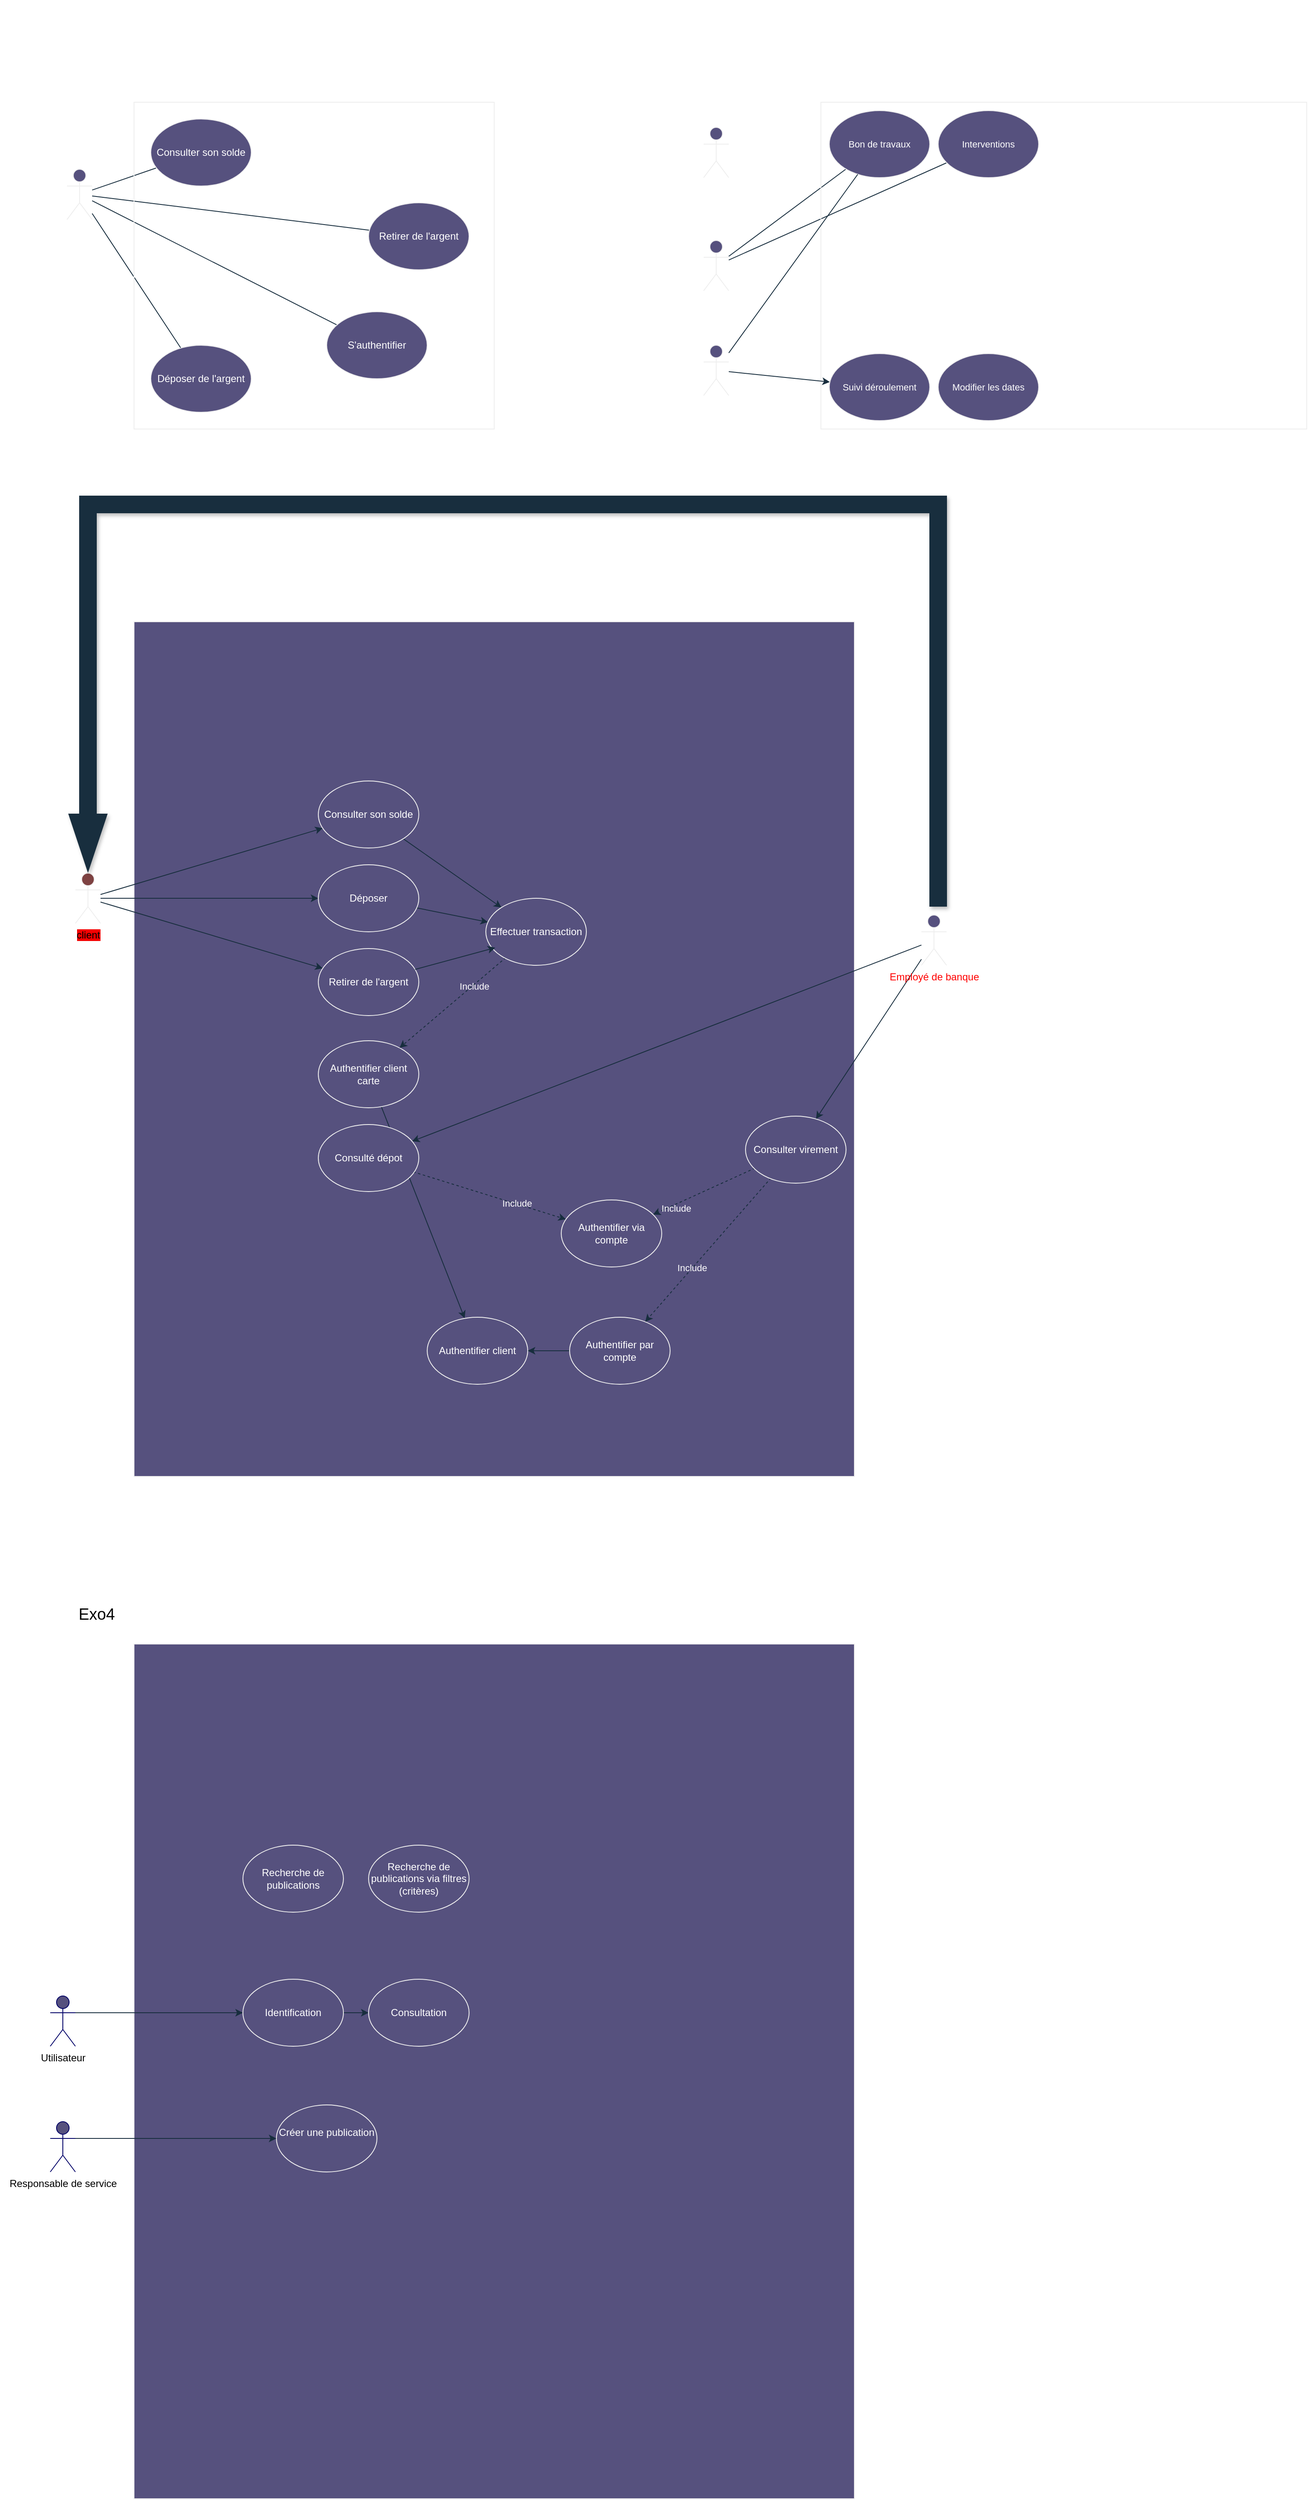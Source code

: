 <mxfile version="24.7.16">
  <diagram name="Page-1" id="Tft7WOYaL25BBJH_i-46">
    <mxGraphModel dx="1206" dy="969" grid="1" gridSize="10" guides="1" tooltips="1" connect="1" arrows="1" fold="1" page="1" pageScale="1" pageWidth="2339" pageHeight="3300" math="0" shadow="0">
      <root>
        <mxCell id="0" />
        <mxCell id="1" parent="0" />
        <mxCell id="T717MSUHJymw_E_uzrL_-11" style="rounded=0;orthogonalLoop=1;jettySize=auto;html=1;endArrow=none;endFill=0;labelBackgroundColor=none;strokeColor=#182E3E;fontColor=default;" parent="1" source="T717MSUHJymw_E_uzrL_-1" target="T717MSUHJymw_E_uzrL_-8" edge="1">
          <mxGeometry relative="1" as="geometry" />
        </mxCell>
        <mxCell id="T717MSUHJymw_E_uzrL_-12" style="shape=connector;rounded=0;orthogonalLoop=1;jettySize=auto;html=1;strokeColor=#182E3E;align=center;verticalAlign=middle;fontFamily=Helvetica;fontSize=11;fontColor=default;labelBackgroundColor=none;endArrow=none;endFill=0;" parent="1" source="T717MSUHJymw_E_uzrL_-1" target="T717MSUHJymw_E_uzrL_-7" edge="1">
          <mxGeometry relative="1" as="geometry" />
        </mxCell>
        <mxCell id="T717MSUHJymw_E_uzrL_-13" style="edgeStyle=none;shape=connector;rounded=0;orthogonalLoop=1;jettySize=auto;html=1;strokeColor=#182E3E;align=center;verticalAlign=middle;fontFamily=Helvetica;fontSize=11;fontColor=default;labelBackgroundColor=none;endArrow=none;endFill=0;" parent="1" source="T717MSUHJymw_E_uzrL_-1" target="T717MSUHJymw_E_uzrL_-9" edge="1">
          <mxGeometry relative="1" as="geometry" />
        </mxCell>
        <mxCell id="T717MSUHJymw_E_uzrL_-23" style="edgeStyle=none;shape=connector;rounded=0;orthogonalLoop=1;jettySize=auto;html=1;strokeColor=#182E3E;align=center;verticalAlign=middle;fontFamily=Helvetica;fontSize=11;fontColor=default;labelBackgroundColor=none;endArrow=none;endFill=0;" parent="1" source="T717MSUHJymw_E_uzrL_-1" target="T717MSUHJymw_E_uzrL_-22" edge="1">
          <mxGeometry relative="1" as="geometry" />
        </mxCell>
        <mxCell id="T717MSUHJymw_E_uzrL_-1" value="client" style="shape=umlActor;verticalLabelPosition=bottom;verticalAlign=top;html=1;outlineConnect=0;labelBackgroundColor=none;fillColor=#56517E;strokeColor=#EEEEEE;fontColor=#FFFFFF;" parent="1" vertex="1">
          <mxGeometry x="90" y="280" width="30" height="60" as="geometry" />
        </mxCell>
        <mxCell id="T717MSUHJymw_E_uzrL_-4" value="DAB&lt;div&gt;&lt;br&gt;&lt;/div&gt;" style="rounded=0;whiteSpace=wrap;html=1;fillColor=none;labelBackgroundColor=none;strokeColor=#EEEEEE;fontColor=#FFFFFF;" parent="1" vertex="1">
          <mxGeometry x="170" y="200" width="430" height="390" as="geometry" />
        </mxCell>
        <mxCell id="T717MSUHJymw_E_uzrL_-7" value="Retirer de l&#39;argent" style="ellipse;whiteSpace=wrap;html=1;labelBackgroundColor=none;fillColor=#56517E;strokeColor=#EEEEEE;fontColor=#FFFFFF;" parent="1" vertex="1">
          <mxGeometry x="450" y="320" width="120" height="80" as="geometry" />
        </mxCell>
        <mxCell id="T717MSUHJymw_E_uzrL_-8" value="Consulter son solde" style="ellipse;whiteSpace=wrap;html=1;labelBackgroundColor=none;fillColor=#56517E;strokeColor=#EEEEEE;fontColor=#FFFFFF;" parent="1" vertex="1">
          <mxGeometry x="190" y="220" width="120" height="80" as="geometry" />
        </mxCell>
        <mxCell id="T717MSUHJymw_E_uzrL_-9" value="Déposer de l&#39;argent" style="ellipse;whiteSpace=wrap;html=1;labelBackgroundColor=none;fillColor=#56517E;strokeColor=#EEEEEE;fontColor=#FFFFFF;" parent="1" vertex="1">
          <mxGeometry x="190" y="490" width="120" height="80" as="geometry" />
        </mxCell>
        <mxCell id="T717MSUHJymw_E_uzrL_-32" style="edgeStyle=none;shape=connector;rounded=0;orthogonalLoop=1;jettySize=auto;html=1;strokeColor=#182E3E;align=center;verticalAlign=middle;fontFamily=Helvetica;fontSize=11;fontColor=default;labelBackgroundColor=none;endArrow=none;endFill=0;" parent="1" source="T717MSUHJymw_E_uzrL_-19" target="T717MSUHJymw_E_uzrL_-24" edge="1">
          <mxGeometry relative="1" as="geometry" />
        </mxCell>
        <mxCell id="T717MSUHJymw_E_uzrL_-34" style="edgeStyle=none;shape=connector;rounded=0;orthogonalLoop=1;jettySize=auto;html=1;strokeColor=#182E3E;align=center;verticalAlign=middle;fontFamily=Helvetica;fontSize=11;fontColor=default;labelBackgroundColor=none;endArrow=none;endFill=0;" parent="1" source="T717MSUHJymw_E_uzrL_-19" target="T717MSUHJymw_E_uzrL_-33" edge="1">
          <mxGeometry relative="1" as="geometry" />
        </mxCell>
        <mxCell id="T717MSUHJymw_E_uzrL_-19" value="Secrétariat" style="shape=umlActor;verticalLabelPosition=bottom;verticalAlign=top;html=1;outlineConnect=0;fontFamily=Helvetica;fontSize=11;fontColor=#FFFFFF;labelBackgroundColor=none;fillColor=#56517E;strokeColor=#EEEEEE;" parent="1" vertex="1">
          <mxGeometry x="850" y="365" width="30" height="60" as="geometry" />
        </mxCell>
        <mxCell id="T717MSUHJymw_E_uzrL_-21" value="&lt;div&gt;Gestion des bons de travaux&lt;/div&gt;" style="rounded=0;whiteSpace=wrap;html=1;fillColor=none;labelBackgroundColor=none;strokeColor=#EEEEEE;fontColor=#FFFFFF;" parent="1" vertex="1">
          <mxGeometry x="990" y="200" width="580" height="390" as="geometry" />
        </mxCell>
        <mxCell id="T717MSUHJymw_E_uzrL_-22" value="S&#39;authentifier" style="ellipse;whiteSpace=wrap;html=1;labelBackgroundColor=none;fillColor=#56517E;strokeColor=#EEEEEE;fontColor=#FFFFFF;" parent="1" vertex="1">
          <mxGeometry x="400" y="450" width="120" height="80" as="geometry" />
        </mxCell>
        <mxCell id="T717MSUHJymw_E_uzrL_-24" value="Bon de travaux" style="ellipse;whiteSpace=wrap;html=1;fontFamily=Helvetica;fontSize=11;fontColor=#FFFFFF;labelBackgroundColor=none;fillColor=#56517E;strokeColor=#EEEEEE;" parent="1" vertex="1">
          <mxGeometry x="1000" y="210" width="120" height="80" as="geometry" />
        </mxCell>
        <mxCell id="T717MSUHJymw_E_uzrL_-35" style="edgeStyle=none;shape=connector;rounded=0;orthogonalLoop=1;jettySize=auto;html=1;strokeColor=#182E3E;align=center;verticalAlign=middle;fontFamily=Helvetica;fontSize=11;fontColor=default;labelBackgroundColor=none;endArrow=none;endFill=0;" parent="1" source="T717MSUHJymw_E_uzrL_-31" target="T717MSUHJymw_E_uzrL_-24" edge="1">
          <mxGeometry relative="1" as="geometry" />
        </mxCell>
        <mxCell id="T717MSUHJymw_E_uzrL_-39" style="edgeStyle=none;shape=connector;rounded=0;orthogonalLoop=1;jettySize=auto;html=1;strokeColor=#182E3E;align=center;verticalAlign=middle;fontFamily=Helvetica;fontSize=11;fontColor=default;labelBackgroundColor=none;endArrow=classic;" parent="1" source="T717MSUHJymw_E_uzrL_-31" target="T717MSUHJymw_E_uzrL_-37" edge="1">
          <mxGeometry relative="1" as="geometry" />
        </mxCell>
        <mxCell id="T717MSUHJymw_E_uzrL_-31" value="Agent d&#39;entretien" style="shape=umlActor;verticalLabelPosition=bottom;verticalAlign=top;html=1;outlineConnect=0;fontFamily=Helvetica;fontSize=11;fontColor=#FFFFFF;labelBackgroundColor=none;fillColor=#56517E;strokeColor=#EEEEEE;" parent="1" vertex="1">
          <mxGeometry x="850" y="490" width="30" height="60" as="geometry" />
        </mxCell>
        <mxCell id="T717MSUHJymw_E_uzrL_-33" value="Interventions" style="ellipse;whiteSpace=wrap;html=1;fontFamily=Helvetica;fontSize=11;fontColor=#FFFFFF;labelBackgroundColor=none;fillColor=#56517E;strokeColor=#EEEEEE;" parent="1" vertex="1">
          <mxGeometry x="1130" y="210" width="120" height="80" as="geometry" />
        </mxCell>
        <mxCell id="T717MSUHJymw_E_uzrL_-36" value="Demandeur&lt;div&gt;&lt;br&gt;&lt;/div&gt;" style="shape=umlActor;verticalLabelPosition=bottom;verticalAlign=top;html=1;outlineConnect=0;fontFamily=Helvetica;fontSize=11;fontColor=#FFFFFF;labelBackgroundColor=none;fillColor=#56517E;strokeColor=#EEEEEE;" parent="1" vertex="1">
          <mxGeometry x="850" y="230" width="30" height="60" as="geometry" />
        </mxCell>
        <mxCell id="T717MSUHJymw_E_uzrL_-37" value="Suivi déroulement" style="ellipse;whiteSpace=wrap;html=1;fontFamily=Helvetica;fontSize=11;fontColor=#FFFFFF;labelBackgroundColor=none;fillColor=#56517E;strokeColor=#EEEEEE;" parent="1" vertex="1">
          <mxGeometry x="1000" y="500" width="120" height="80" as="geometry" />
        </mxCell>
        <mxCell id="T717MSUHJymw_E_uzrL_-38" value="Modifier les dates" style="ellipse;whiteSpace=wrap;html=1;fontFamily=Helvetica;fontSize=11;fontColor=#FFFFFF;labelBackgroundColor=none;fillColor=#56517E;strokeColor=#EEEEEE;" parent="1" vertex="1">
          <mxGeometry x="1130" y="500" width="120" height="80" as="geometry" />
        </mxCell>
        <mxCell id="o5LFxPD4Mw91WRDQ8CJ6-1" value="Exercice 1 :&amp;nbsp;" style="text;html=1;align=center;verticalAlign=middle;resizable=0;points=[];autosize=1;strokeColor=none;fillColor=none;labelBackgroundColor=none;fontColor=#FFFFFF;" vertex="1" parent="1">
          <mxGeometry x="80" y="113" width="90" height="30" as="geometry" />
        </mxCell>
        <mxCell id="o5LFxPD4Mw91WRDQ8CJ6-2" value="Exercice 2" style="text;html=1;align=center;verticalAlign=middle;resizable=0;points=[];autosize=1;strokeColor=none;fillColor=none;labelBackgroundColor=none;fontColor=#FFFFFF;" vertex="1" parent="1">
          <mxGeometry x="970" y="78" width="80" height="30" as="geometry" />
        </mxCell>
        <mxCell id="o5LFxPD4Mw91WRDQ8CJ6-3" value="Exercice 3 :&amp;nbsp;" style="text;html=1;align=center;verticalAlign=middle;resizable=0;points=[];autosize=1;strokeColor=none;fillColor=none;labelBackgroundColor=none;fontColor=#FFFFFF;" vertex="1" parent="1">
          <mxGeometry x="10" y="740" width="90" height="30" as="geometry" />
        </mxCell>
        <mxCell id="o5LFxPD4Mw91WRDQ8CJ6-4" value="" style="rounded=0;whiteSpace=wrap;html=1;fillColor=#56517E;strokeColor=#EEEEEE;labelBackgroundColor=none;fontColor=#FFFFFF;" vertex="1" parent="1">
          <mxGeometry x="170" y="820" width="860" height="1020" as="geometry" />
        </mxCell>
        <mxCell id="o5LFxPD4Mw91WRDQ8CJ6-47" style="rounded=0;orthogonalLoop=1;jettySize=auto;html=1;labelBackgroundColor=none;strokeColor=#182E3E;fontColor=default;" edge="1" parent="1" source="o5LFxPD4Mw91WRDQ8CJ6-5" target="o5LFxPD4Mw91WRDQ8CJ6-7">
          <mxGeometry relative="1" as="geometry" />
        </mxCell>
        <mxCell id="o5LFxPD4Mw91WRDQ8CJ6-48" style="edgeStyle=orthogonalEdgeStyle;rounded=0;orthogonalLoop=1;jettySize=auto;html=1;labelBackgroundColor=none;strokeColor=#182E3E;fontColor=default;" edge="1" parent="1" source="o5LFxPD4Mw91WRDQ8CJ6-5" target="o5LFxPD4Mw91WRDQ8CJ6-32">
          <mxGeometry relative="1" as="geometry" />
        </mxCell>
        <mxCell id="o5LFxPD4Mw91WRDQ8CJ6-49" style="rounded=0;orthogonalLoop=1;jettySize=auto;html=1;labelBackgroundColor=none;strokeColor=#182E3E;fontColor=default;" edge="1" parent="1" source="o5LFxPD4Mw91WRDQ8CJ6-5" target="o5LFxPD4Mw91WRDQ8CJ6-9">
          <mxGeometry relative="1" as="geometry" />
        </mxCell>
        <mxCell id="o5LFxPD4Mw91WRDQ8CJ6-5" value="&lt;font style=&quot;background-color: rgb(245, 0, 0);&quot; color=&quot;#000000&quot;&gt;client&lt;/font&gt;" style="shape=umlActor;verticalLabelPosition=bottom;verticalAlign=top;html=1;outlineConnect=0;labelBackgroundColor=none;fillColor=#7E4242;strokeColor=#EEEEEE;fontColor=#FFFFFF;" vertex="1" parent="1">
          <mxGeometry x="100" y="1120" width="30" height="60" as="geometry" />
        </mxCell>
        <mxCell id="o5LFxPD4Mw91WRDQ8CJ6-42" style="rounded=0;orthogonalLoop=1;jettySize=auto;html=1;labelBackgroundColor=none;strokeColor=#182E3E;fontColor=default;" edge="1" parent="1" source="o5LFxPD4Mw91WRDQ8CJ6-7" target="o5LFxPD4Mw91WRDQ8CJ6-40">
          <mxGeometry relative="1" as="geometry" />
        </mxCell>
        <mxCell id="o5LFxPD4Mw91WRDQ8CJ6-7" value="Consulter son solde" style="ellipse;whiteSpace=wrap;html=1;fillColor=#56517E;strokeColor=#EEEEEE;labelBackgroundColor=none;fontColor=#FFFFFF;" vertex="1" parent="1">
          <mxGeometry x="390" y="1010" width="120" height="80" as="geometry" />
        </mxCell>
        <mxCell id="o5LFxPD4Mw91WRDQ8CJ6-9" value="Retirer de l&#39;argent" style="ellipse;whiteSpace=wrap;html=1;fillColor=#56517E;strokeColor=#EEEEEE;labelBackgroundColor=none;fontColor=#FFFFFF;" vertex="1" parent="1">
          <mxGeometry x="390" y="1210" width="120" height="80" as="geometry" />
        </mxCell>
        <mxCell id="o5LFxPD4Mw91WRDQ8CJ6-43" style="rounded=0;orthogonalLoop=1;jettySize=auto;html=1;labelBackgroundColor=none;strokeColor=#182E3E;fontColor=default;" edge="1" parent="1" source="o5LFxPD4Mw91WRDQ8CJ6-32" target="o5LFxPD4Mw91WRDQ8CJ6-40">
          <mxGeometry relative="1" as="geometry" />
        </mxCell>
        <mxCell id="o5LFxPD4Mw91WRDQ8CJ6-32" value="Déposer" style="ellipse;whiteSpace=wrap;html=1;fillColor=#56517E;strokeColor=#EEEEEE;labelBackgroundColor=none;fontColor=#FFFFFF;" vertex="1" parent="1">
          <mxGeometry x="390" y="1110" width="120" height="80" as="geometry" />
        </mxCell>
        <mxCell id="o5LFxPD4Mw91WRDQ8CJ6-72" style="rounded=0;orthogonalLoop=1;jettySize=auto;html=1;labelBackgroundColor=none;strokeColor=#182E3E;fontColor=default;" edge="1" parent="1" source="o5LFxPD4Mw91WRDQ8CJ6-33" target="o5LFxPD4Mw91WRDQ8CJ6-70">
          <mxGeometry relative="1" as="geometry" />
        </mxCell>
        <mxCell id="o5LFxPD4Mw91WRDQ8CJ6-33" value="Authentifier client carte" style="ellipse;whiteSpace=wrap;html=1;fillColor=#56517E;strokeColor=#EEEEEE;labelBackgroundColor=none;fontColor=#FFFFFF;" vertex="1" parent="1">
          <mxGeometry x="390" y="1320" width="120" height="80" as="geometry" />
        </mxCell>
        <mxCell id="o5LFxPD4Mw91WRDQ8CJ6-45" style="rounded=0;orthogonalLoop=1;jettySize=auto;html=1;dashed=1;flowAnimation=1;labelBackgroundColor=none;strokeColor=#182E3E;fontColor=default;" edge="1" parent="1" source="o5LFxPD4Mw91WRDQ8CJ6-40" target="o5LFxPD4Mw91WRDQ8CJ6-33">
          <mxGeometry relative="1" as="geometry" />
        </mxCell>
        <mxCell id="o5LFxPD4Mw91WRDQ8CJ6-46" value="Include" style="edgeLabel;html=1;align=center;verticalAlign=middle;resizable=0;points=[];labelBackgroundColor=none;fontColor=#FFFFFF;" vertex="1" connectable="0" parent="o5LFxPD4Mw91WRDQ8CJ6-45">
          <mxGeometry x="-0.406" y="2" relative="1" as="geometry">
            <mxPoint x="-1" as="offset" />
          </mxGeometry>
        </mxCell>
        <mxCell id="o5LFxPD4Mw91WRDQ8CJ6-40" value="Effectuer transaction" style="ellipse;whiteSpace=wrap;html=1;fillColor=#56517E;strokeColor=#EEEEEE;labelBackgroundColor=none;fontColor=#FFFFFF;" vertex="1" parent="1">
          <mxGeometry x="590" y="1150" width="120" height="80" as="geometry" />
        </mxCell>
        <mxCell id="o5LFxPD4Mw91WRDQ8CJ6-44" style="rounded=0;orthogonalLoop=1;jettySize=auto;html=1;entryX=0.094;entryY=0.737;entryDx=0;entryDy=0;entryPerimeter=0;labelBackgroundColor=none;strokeColor=#182E3E;fontColor=default;" edge="1" parent="1" source="o5LFxPD4Mw91WRDQ8CJ6-9" target="o5LFxPD4Mw91WRDQ8CJ6-40">
          <mxGeometry relative="1" as="geometry" />
        </mxCell>
        <mxCell id="o5LFxPD4Mw91WRDQ8CJ6-62" style="rounded=0;orthogonalLoop=1;jettySize=auto;html=1;labelBackgroundColor=none;strokeColor=#182E3E;fontColor=default;" edge="1" parent="1" source="o5LFxPD4Mw91WRDQ8CJ6-52" target="o5LFxPD4Mw91WRDQ8CJ6-61">
          <mxGeometry relative="1" as="geometry" />
        </mxCell>
        <mxCell id="o5LFxPD4Mw91WRDQ8CJ6-63" style="rounded=0;orthogonalLoop=1;jettySize=auto;html=1;labelBackgroundColor=none;strokeColor=#182E3E;fontColor=default;" edge="1" parent="1" source="o5LFxPD4Mw91WRDQ8CJ6-52" target="o5LFxPD4Mw91WRDQ8CJ6-60">
          <mxGeometry relative="1" as="geometry" />
        </mxCell>
        <mxCell id="o5LFxPD4Mw91WRDQ8CJ6-52" value="&lt;font color=&quot;#ff0000&quot;&gt;Employé de banque&lt;/font&gt;" style="shape=umlActor;verticalLabelPosition=bottom;verticalAlign=top;html=1;outlineConnect=0;labelBackgroundColor=none;fillColor=#56517E;strokeColor=#EEEEEE;fontColor=#FFFFFF;" vertex="1" parent="1">
          <mxGeometry x="1110" y="1170" width="30" height="60" as="geometry" />
        </mxCell>
        <mxCell id="o5LFxPD4Mw91WRDQ8CJ6-54" style="edgeStyle=elbowEdgeStyle;rounded=0;orthogonalLoop=1;jettySize=auto;html=1;startArrow=blockThin;startFill=1;strokeWidth=21;elbow=vertical;endArrow=none;endFill=0;shadow=1;flowAnimation=0;labelBackgroundColor=none;strokeColor=#182E3E;fontColor=default;" edge="1" parent="1">
          <mxGeometry relative="1" as="geometry">
            <mxPoint x="115" y="1110" as="sourcePoint" />
            <mxPoint x="1130" y="1160" as="targetPoint" />
            <Array as="points">
              <mxPoint x="620" y="680" />
            </Array>
          </mxGeometry>
        </mxCell>
        <mxCell id="o5LFxPD4Mw91WRDQ8CJ6-67" style="rounded=0;orthogonalLoop=1;jettySize=auto;html=1;dashed=1;flowAnimation=1;labelBackgroundColor=none;strokeColor=#182E3E;fontColor=default;" edge="1" parent="1" source="o5LFxPD4Mw91WRDQ8CJ6-60" target="o5LFxPD4Mw91WRDQ8CJ6-64">
          <mxGeometry relative="1" as="geometry" />
        </mxCell>
        <mxCell id="o5LFxPD4Mw91WRDQ8CJ6-68" value="Include" style="edgeLabel;html=1;align=center;verticalAlign=middle;resizable=0;points=[];labelBackgroundColor=none;fontColor=#FFFFFF;" vertex="1" connectable="0" parent="o5LFxPD4Mw91WRDQ8CJ6-67">
          <mxGeometry x="0.347" y="1" relative="1" as="geometry">
            <mxPoint as="offset" />
          </mxGeometry>
        </mxCell>
        <mxCell id="o5LFxPD4Mw91WRDQ8CJ6-60" value="Consulté dépot" style="ellipse;whiteSpace=wrap;html=1;fillColor=#56517E;strokeColor=#EEEEEE;labelBackgroundColor=none;fontColor=#FFFFFF;" vertex="1" parent="1">
          <mxGeometry x="390" y="1420" width="120" height="80" as="geometry" />
        </mxCell>
        <mxCell id="o5LFxPD4Mw91WRDQ8CJ6-65" style="rounded=0;orthogonalLoop=1;jettySize=auto;html=1;dashed=1;flowAnimation=1;labelBackgroundColor=none;strokeColor=#182E3E;fontColor=default;" edge="1" parent="1" source="o5LFxPD4Mw91WRDQ8CJ6-61" target="o5LFxPD4Mw91WRDQ8CJ6-64">
          <mxGeometry relative="1" as="geometry" />
        </mxCell>
        <mxCell id="o5LFxPD4Mw91WRDQ8CJ6-66" value="Include" style="edgeLabel;html=1;align=center;verticalAlign=middle;resizable=0;points=[];labelBackgroundColor=none;fontColor=#FFFFFF;" vertex="1" connectable="0" parent="o5LFxPD4Mw91WRDQ8CJ6-65">
          <mxGeometry x="0.579" y="4" relative="1" as="geometry">
            <mxPoint as="offset" />
          </mxGeometry>
        </mxCell>
        <mxCell id="o5LFxPD4Mw91WRDQ8CJ6-74" style="rounded=0;orthogonalLoop=1;jettySize=auto;html=1;dashed=1;flowAnimation=1;labelBackgroundColor=none;strokeColor=#182E3E;fontColor=default;" edge="1" parent="1" source="o5LFxPD4Mw91WRDQ8CJ6-61" target="o5LFxPD4Mw91WRDQ8CJ6-71">
          <mxGeometry relative="1" as="geometry" />
        </mxCell>
        <mxCell id="o5LFxPD4Mw91WRDQ8CJ6-75" value="Include" style="edgeLabel;html=1;align=center;verticalAlign=middle;resizable=0;points=[];labelBackgroundColor=none;fontColor=#FFFFFF;" vertex="1" connectable="0" parent="o5LFxPD4Mw91WRDQ8CJ6-74">
          <mxGeometry x="0.25" y="-1" relative="1" as="geometry">
            <mxPoint as="offset" />
          </mxGeometry>
        </mxCell>
        <mxCell id="o5LFxPD4Mw91WRDQ8CJ6-61" value="Consulter virement" style="ellipse;whiteSpace=wrap;html=1;fillColor=#56517E;strokeColor=#EEEEEE;labelBackgroundColor=none;fontColor=#FFFFFF;" vertex="1" parent="1">
          <mxGeometry x="900" y="1410" width="120" height="80" as="geometry" />
        </mxCell>
        <mxCell id="o5LFxPD4Mw91WRDQ8CJ6-64" value="Authentifier via compte" style="ellipse;whiteSpace=wrap;html=1;fillColor=#56517E;strokeColor=#EEEEEE;labelBackgroundColor=none;fontColor=#FFFFFF;" vertex="1" parent="1">
          <mxGeometry x="680" y="1510" width="120" height="80" as="geometry" />
        </mxCell>
        <mxCell id="o5LFxPD4Mw91WRDQ8CJ6-70" value="Authentifier client" style="ellipse;whiteSpace=wrap;html=1;fillColor=#56517E;strokeColor=#EEEEEE;labelBackgroundColor=none;fontColor=#FFFFFF;" vertex="1" parent="1">
          <mxGeometry x="520" y="1650" width="120" height="80" as="geometry" />
        </mxCell>
        <mxCell id="o5LFxPD4Mw91WRDQ8CJ6-73" style="edgeStyle=orthogonalEdgeStyle;rounded=0;orthogonalLoop=1;jettySize=auto;html=1;labelBackgroundColor=none;strokeColor=#182E3E;fontColor=default;" edge="1" parent="1" source="o5LFxPD4Mw91WRDQ8CJ6-71" target="o5LFxPD4Mw91WRDQ8CJ6-70">
          <mxGeometry relative="1" as="geometry" />
        </mxCell>
        <mxCell id="o5LFxPD4Mw91WRDQ8CJ6-71" value="Authentifier par compte" style="ellipse;whiteSpace=wrap;html=1;fillColor=#56517E;strokeColor=#EEEEEE;labelBackgroundColor=none;fontColor=#FFFFFF;" vertex="1" parent="1">
          <mxGeometry x="690" y="1650" width="120" height="80" as="geometry" />
        </mxCell>
        <mxCell id="o5LFxPD4Mw91WRDQ8CJ6-78" value="" style="rounded=0;whiteSpace=wrap;html=1;fillColor=#56517E;strokeColor=#EEEEEE;labelBackgroundColor=none;fontColor=#FFFFFF;" vertex="1" parent="1">
          <mxGeometry x="170" y="2040" width="860" height="1020" as="geometry" />
        </mxCell>
        <mxCell id="o5LFxPD4Mw91WRDQ8CJ6-79" value="&lt;font style=&quot;font-size: 19px;&quot; color=&quot;#000000&quot;&gt;Exo4&lt;/font&gt;" style="text;html=1;align=center;verticalAlign=middle;resizable=0;points=[];autosize=1;strokeColor=none;fillColor=none;fontColor=#FFFFFF;" vertex="1" parent="1">
          <mxGeometry x="90" y="1985" width="70" height="40" as="geometry" />
        </mxCell>
        <mxCell id="o5LFxPD4Mw91WRDQ8CJ6-89" style="rounded=0;orthogonalLoop=1;jettySize=auto;html=1;strokeColor=#182E3E;exitX=1;exitY=0.333;exitDx=0;exitDy=0;exitPerimeter=0;" edge="1" parent="1" source="o5LFxPD4Mw91WRDQ8CJ6-82" target="o5LFxPD4Mw91WRDQ8CJ6-86">
          <mxGeometry relative="1" as="geometry">
            <mxPoint x="100" y="2489" as="sourcePoint" />
          </mxGeometry>
        </mxCell>
        <mxCell id="o5LFxPD4Mw91WRDQ8CJ6-82" value="&lt;font color=&quot;#000000&quot;&gt;Utilisateur&lt;/font&gt;" style="shape=umlActor;verticalLabelPosition=bottom;verticalAlign=top;html=1;outlineConnect=0;strokeColor=#000066;fontColor=#FFFFFF;fillColor=#56517E;" vertex="1" parent="1">
          <mxGeometry x="70" y="2460" width="30" height="60" as="geometry" />
        </mxCell>
        <mxCell id="o5LFxPD4Mw91WRDQ8CJ6-83" value="Créer une publication&lt;div&gt;&lt;br&gt;&lt;/div&gt;" style="ellipse;whiteSpace=wrap;html=1;fillColor=#56517E;strokeColor=#EEEEEE;labelBackgroundColor=none;fontColor=#FFFFFF;" vertex="1" parent="1">
          <mxGeometry x="340" y="2590" width="120" height="80" as="geometry" />
        </mxCell>
        <mxCell id="o5LFxPD4Mw91WRDQ8CJ6-85" style="rounded=0;orthogonalLoop=1;jettySize=auto;html=1;strokeColor=#182E3E;exitX=1;exitY=0.333;exitDx=0;exitDy=0;exitPerimeter=0;" edge="1" parent="1" source="o5LFxPD4Mw91WRDQ8CJ6-84" target="o5LFxPD4Mw91WRDQ8CJ6-83">
          <mxGeometry relative="1" as="geometry" />
        </mxCell>
        <mxCell id="o5LFxPD4Mw91WRDQ8CJ6-84" value="&lt;font color=&quot;#000000&quot;&gt;Responsable de service&lt;/font&gt;" style="shape=umlActor;verticalLabelPosition=bottom;verticalAlign=top;html=1;outlineConnect=0;strokeColor=#000066;fontColor=#FFFFFF;fillColor=#56517E;" vertex="1" parent="1">
          <mxGeometry x="70" y="2610" width="30" height="60" as="geometry" />
        </mxCell>
        <mxCell id="o5LFxPD4Mw91WRDQ8CJ6-88" style="edgeStyle=orthogonalEdgeStyle;rounded=0;orthogonalLoop=1;jettySize=auto;html=1;strokeColor=#182E3E;" edge="1" parent="1" source="o5LFxPD4Mw91WRDQ8CJ6-86" target="o5LFxPD4Mw91WRDQ8CJ6-87">
          <mxGeometry relative="1" as="geometry" />
        </mxCell>
        <mxCell id="o5LFxPD4Mw91WRDQ8CJ6-86" value="Identification" style="ellipse;whiteSpace=wrap;html=1;fillColor=#56517E;strokeColor=#EEEEEE;labelBackgroundColor=none;fontColor=#FFFFFF;" vertex="1" parent="1">
          <mxGeometry x="300" y="2440" width="120" height="80" as="geometry" />
        </mxCell>
        <mxCell id="o5LFxPD4Mw91WRDQ8CJ6-87" value="Consultation" style="ellipse;whiteSpace=wrap;html=1;fillColor=#56517E;strokeColor=#EEEEEE;labelBackgroundColor=none;fontColor=#FFFFFF;" vertex="1" parent="1">
          <mxGeometry x="450" y="2440" width="120" height="80" as="geometry" />
        </mxCell>
        <mxCell id="o5LFxPD4Mw91WRDQ8CJ6-90" value="Recherche de publications" style="ellipse;whiteSpace=wrap;html=1;fillColor=#56517E;strokeColor=#EEEEEE;labelBackgroundColor=none;fontColor=#FFFFFF;" vertex="1" parent="1">
          <mxGeometry x="300" y="2280" width="120" height="80" as="geometry" />
        </mxCell>
        <mxCell id="o5LFxPD4Mw91WRDQ8CJ6-93" value="Recherche de publications via filtres (critères)" style="ellipse;whiteSpace=wrap;html=1;fillColor=#56517E;strokeColor=#EEEEEE;labelBackgroundColor=none;fontColor=#FFFFFF;" vertex="1" parent="1">
          <mxGeometry x="450" y="2280" width="120" height="80" as="geometry" />
        </mxCell>
      </root>
    </mxGraphModel>
  </diagram>
</mxfile>
